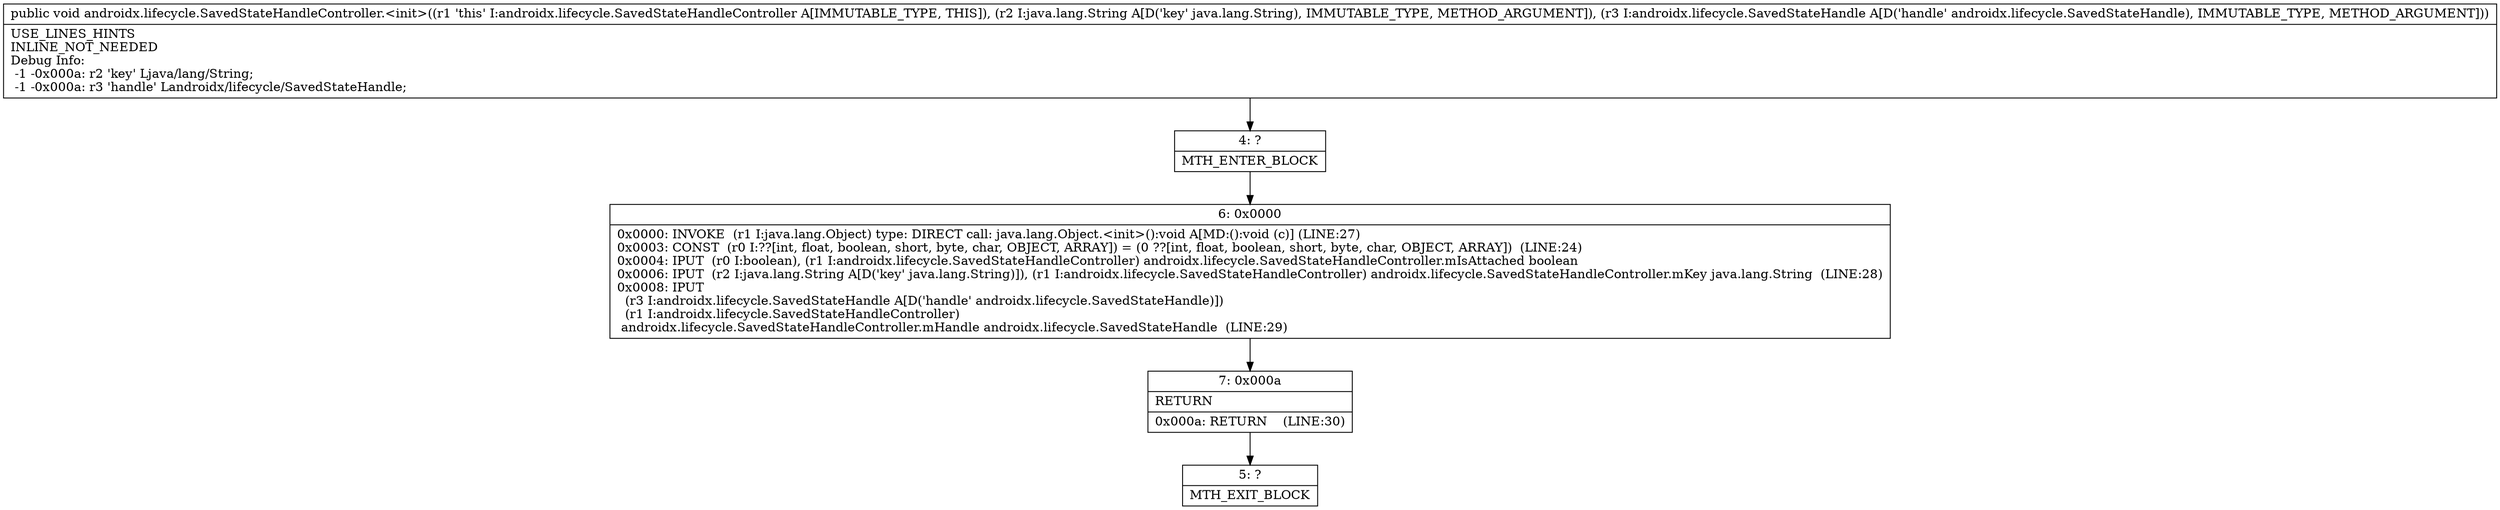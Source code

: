 digraph "CFG forandroidx.lifecycle.SavedStateHandleController.\<init\>(Ljava\/lang\/String;Landroidx\/lifecycle\/SavedStateHandle;)V" {
Node_4 [shape=record,label="{4\:\ ?|MTH_ENTER_BLOCK\l}"];
Node_6 [shape=record,label="{6\:\ 0x0000|0x0000: INVOKE  (r1 I:java.lang.Object) type: DIRECT call: java.lang.Object.\<init\>():void A[MD:():void (c)] (LINE:27)\l0x0003: CONST  (r0 I:??[int, float, boolean, short, byte, char, OBJECT, ARRAY]) = (0 ??[int, float, boolean, short, byte, char, OBJECT, ARRAY])  (LINE:24)\l0x0004: IPUT  (r0 I:boolean), (r1 I:androidx.lifecycle.SavedStateHandleController) androidx.lifecycle.SavedStateHandleController.mIsAttached boolean \l0x0006: IPUT  (r2 I:java.lang.String A[D('key' java.lang.String)]), (r1 I:androidx.lifecycle.SavedStateHandleController) androidx.lifecycle.SavedStateHandleController.mKey java.lang.String  (LINE:28)\l0x0008: IPUT  \l  (r3 I:androidx.lifecycle.SavedStateHandle A[D('handle' androidx.lifecycle.SavedStateHandle)])\l  (r1 I:androidx.lifecycle.SavedStateHandleController)\l androidx.lifecycle.SavedStateHandleController.mHandle androidx.lifecycle.SavedStateHandle  (LINE:29)\l}"];
Node_7 [shape=record,label="{7\:\ 0x000a|RETURN\l|0x000a: RETURN    (LINE:30)\l}"];
Node_5 [shape=record,label="{5\:\ ?|MTH_EXIT_BLOCK\l}"];
MethodNode[shape=record,label="{public void androidx.lifecycle.SavedStateHandleController.\<init\>((r1 'this' I:androidx.lifecycle.SavedStateHandleController A[IMMUTABLE_TYPE, THIS]), (r2 I:java.lang.String A[D('key' java.lang.String), IMMUTABLE_TYPE, METHOD_ARGUMENT]), (r3 I:androidx.lifecycle.SavedStateHandle A[D('handle' androidx.lifecycle.SavedStateHandle), IMMUTABLE_TYPE, METHOD_ARGUMENT]))  | USE_LINES_HINTS\lINLINE_NOT_NEEDED\lDebug Info:\l  \-1 \-0x000a: r2 'key' Ljava\/lang\/String;\l  \-1 \-0x000a: r3 'handle' Landroidx\/lifecycle\/SavedStateHandle;\l}"];
MethodNode -> Node_4;Node_4 -> Node_6;
Node_6 -> Node_7;
Node_7 -> Node_5;
}

